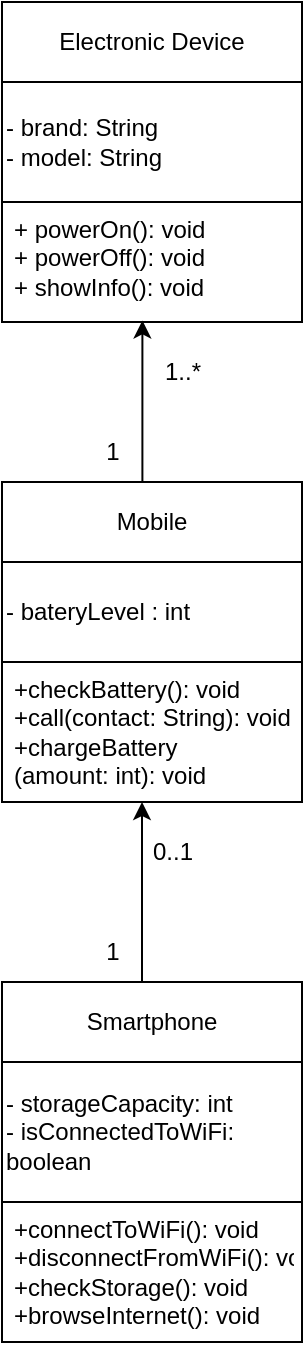 <mxfile version="24.7.17">
  <diagram name="Page-1" id="kAfivArQYH6qIu69_w99">
    <mxGraphModel dx="453" dy="526" grid="1" gridSize="10" guides="1" tooltips="1" connect="1" arrows="1" fold="1" page="1" pageScale="1" pageWidth="827" pageHeight="1169" math="0" shadow="0">
      <root>
        <mxCell id="0" />
        <mxCell id="1" parent="0" />
        <mxCell id="TVjdQ0pTr1xBhguUC_3d-25" value="- brand: String&lt;div&gt;- model: String&lt;/div&gt;" style="swimlane;fontStyle=0;childLayout=stackLayout;horizontal=1;startSize=60;fillColor=none;horizontalStack=0;resizeParent=1;resizeParentMax=0;resizeLast=0;collapsible=1;marginBottom=0;html=1;align=left;" parent="1" vertex="1">
          <mxGeometry x="70" y="260" width="150" height="120" as="geometry">
            <mxRectangle x="340" y="260" width="60" height="110" as="alternateBounds" />
          </mxGeometry>
        </mxCell>
        <mxCell id="TVjdQ0pTr1xBhguUC_3d-27" value="&lt;span style=&quot;text-wrap: nowrap;&quot;&gt;+&amp;nbsp;&lt;/span&gt;powerOn(): void&lt;div&gt;&lt;span style=&quot;text-wrap: nowrap;&quot;&gt;+&amp;nbsp;&lt;/span&gt;powerOff(): void&lt;br&gt;&lt;/div&gt;&lt;div&gt;&lt;span style=&quot;text-wrap: nowrap;&quot;&gt;+ showInfo&lt;/span&gt;(): void&lt;br&gt;&lt;/div&gt;" style="text;strokeColor=none;fillColor=none;align=left;verticalAlign=top;spacingLeft=4;spacingRight=4;overflow=hidden;rotatable=0;points=[[0,0.5],[1,0.5]];portConstraint=eastwest;whiteSpace=wrap;html=1;" parent="TVjdQ0pTr1xBhguUC_3d-25" vertex="1">
          <mxGeometry y="60" width="150" height="60" as="geometry" />
        </mxCell>
        <mxCell id="TVjdQ0pTr1xBhguUC_3d-33" value="&lt;font face=&quot;Helvetica&quot;&gt;Electronic Device&lt;/font&gt;" style="rounded=0;whiteSpace=wrap;html=1;" parent="1" vertex="1">
          <mxGeometry x="70" y="220" width="150" height="40" as="geometry" />
        </mxCell>
        <mxCell id="OwTIcqvOAkOJUVtGrlyk-2" value="" style="endArrow=classic;html=1;rounded=0;entryX=0.468;entryY=0.987;entryDx=0;entryDy=0;entryPerimeter=0;exitX=0.468;exitY=0.25;exitDx=0;exitDy=0;exitPerimeter=0;" parent="1" target="TVjdQ0pTr1xBhguUC_3d-27" edge="1" source="q-vg71sxouaUmiTqvqgr-1">
          <mxGeometry width="50" height="50" relative="1" as="geometry">
            <mxPoint x="140" y="400" as="sourcePoint" />
            <mxPoint x="150" y="540" as="targetPoint" />
          </mxGeometry>
        </mxCell>
        <mxCell id="q-vg71sxouaUmiTqvqgr-1" value="Mobile" style="rounded=0;whiteSpace=wrap;html=1;" vertex="1" parent="1">
          <mxGeometry x="70" y="460" width="150" height="40" as="geometry" />
        </mxCell>
        <mxCell id="q-vg71sxouaUmiTqvqgr-2" value="&lt;div&gt;- bateryLevel : int&lt;/div&gt;" style="swimlane;fontStyle=0;childLayout=stackLayout;horizontal=1;startSize=50;fillColor=none;horizontalStack=0;resizeParent=1;resizeParentMax=0;resizeLast=0;collapsible=1;marginBottom=0;html=1;align=left;" vertex="1" parent="1">
          <mxGeometry x="70" y="500" width="150" height="120" as="geometry">
            <mxRectangle x="340" y="260" width="60" height="110" as="alternateBounds" />
          </mxGeometry>
        </mxCell>
        <mxCell id="q-vg71sxouaUmiTqvqgr-3" value="&lt;div&gt;&lt;span style=&quot;text-wrap: nowrap;&quot;&gt;+checkBattery(): void&lt;/span&gt;&lt;/div&gt;&lt;div&gt;&lt;span style=&quot;text-wrap: nowrap;&quot;&gt;+call(contact: String): void&lt;/span&gt;&lt;/div&gt;&lt;div&gt;&lt;span style=&quot;text-wrap: nowrap;&quot;&gt;+chargeBattery&lt;/span&gt;&lt;/div&gt;&lt;div&gt;&lt;span style=&quot;text-wrap: nowrap;&quot;&gt;(amount: int): void&lt;/span&gt;&lt;/div&gt;" style="text;strokeColor=none;fillColor=none;align=left;verticalAlign=top;spacingLeft=4;spacingRight=4;overflow=hidden;rotatable=0;points=[[0,0.5],[1,0.5]];portConstraint=eastwest;whiteSpace=wrap;html=1;" vertex="1" parent="q-vg71sxouaUmiTqvqgr-2">
          <mxGeometry y="50" width="150" height="70" as="geometry" />
        </mxCell>
        <mxCell id="q-vg71sxouaUmiTqvqgr-6" value="&lt;div&gt;- storageCapacity: int&lt;/div&gt;&lt;div&gt;- isConnectedToWiFi:&amp;nbsp;&lt;/div&gt;&lt;div&gt;boolean&lt;/div&gt;" style="swimlane;fontStyle=0;childLayout=stackLayout;horizontal=1;startSize=70;fillColor=none;horizontalStack=0;resizeParent=1;resizeParentMax=0;resizeLast=0;collapsible=1;marginBottom=0;html=1;align=left;" vertex="1" parent="1">
          <mxGeometry x="70" y="750" width="150" height="140" as="geometry">
            <mxRectangle x="340" y="260" width="60" height="110" as="alternateBounds" />
          </mxGeometry>
        </mxCell>
        <mxCell id="q-vg71sxouaUmiTqvqgr-7" value="&lt;div&gt;&lt;span style=&quot;text-wrap: nowrap;&quot;&gt;+connectToWiFi(): void&lt;/span&gt;&lt;/div&gt;&lt;div&gt;&lt;span style=&quot;text-wrap: nowrap;&quot;&gt;+disconnectFromWiFi(): void&lt;/span&gt;&lt;/div&gt;&lt;div&gt;&lt;span style=&quot;text-wrap: nowrap;&quot;&gt;+checkStorage(): void&lt;/span&gt;&lt;/div&gt;&lt;div&gt;&lt;span style=&quot;text-wrap: nowrap;&quot;&gt;+browseInternet(): void&lt;/span&gt;&lt;/div&gt;" style="text;strokeColor=none;fillColor=none;align=left;verticalAlign=top;spacingLeft=4;spacingRight=4;overflow=hidden;rotatable=0;points=[[0,0.5],[1,0.5]];portConstraint=eastwest;whiteSpace=wrap;html=1;" vertex="1" parent="q-vg71sxouaUmiTqvqgr-6">
          <mxGeometry y="70" width="150" height="70" as="geometry" />
        </mxCell>
        <mxCell id="q-vg71sxouaUmiTqvqgr-8" value="Smartphone" style="rounded=0;whiteSpace=wrap;html=1;" vertex="1" parent="1">
          <mxGeometry x="70" y="710" width="150" height="40" as="geometry" />
        </mxCell>
        <mxCell id="q-vg71sxouaUmiTqvqgr-9" value="" style="endArrow=classic;html=1;rounded=0;entryX=0.468;entryY=0.987;entryDx=0;entryDy=0;entryPerimeter=0;" edge="1" parent="1">
          <mxGeometry width="50" height="50" relative="1" as="geometry">
            <mxPoint x="140" y="710" as="sourcePoint" />
            <mxPoint x="140" y="620" as="targetPoint" />
          </mxGeometry>
        </mxCell>
        <mxCell id="q-vg71sxouaUmiTqvqgr-10" value="1..*" style="text;html=1;align=center;verticalAlign=middle;resizable=0;points=[];autosize=1;strokeColor=none;fillColor=none;" vertex="1" parent="1">
          <mxGeometry x="140" y="390" width="40" height="30" as="geometry" />
        </mxCell>
        <mxCell id="q-vg71sxouaUmiTqvqgr-11" value="1" style="text;html=1;align=center;verticalAlign=middle;resizable=0;points=[];autosize=1;strokeColor=none;fillColor=none;" vertex="1" parent="1">
          <mxGeometry x="110" y="430" width="30" height="30" as="geometry" />
        </mxCell>
        <mxCell id="q-vg71sxouaUmiTqvqgr-12" value="1" style="text;html=1;align=center;verticalAlign=middle;resizable=0;points=[];autosize=1;strokeColor=none;fillColor=none;" vertex="1" parent="1">
          <mxGeometry x="110" y="680" width="30" height="30" as="geometry" />
        </mxCell>
        <mxCell id="q-vg71sxouaUmiTqvqgr-13" value="0..1" style="text;html=1;align=center;verticalAlign=middle;resizable=0;points=[];autosize=1;strokeColor=none;fillColor=none;" vertex="1" parent="1">
          <mxGeometry x="135" y="630" width="40" height="30" as="geometry" />
        </mxCell>
      </root>
    </mxGraphModel>
  </diagram>
</mxfile>

